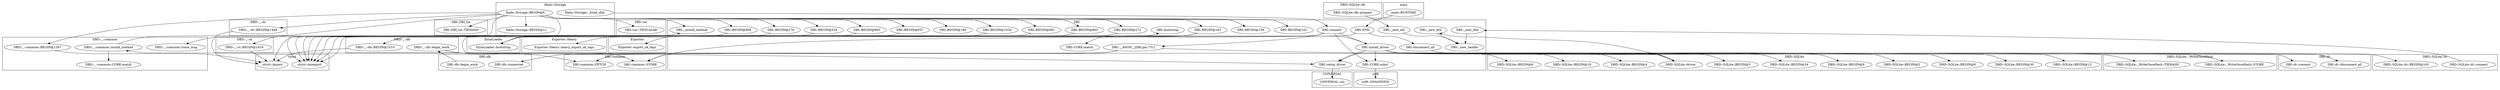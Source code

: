digraph {
graph [overlap=false]
subgraph cluster_DynaLoader {
	label="DynaLoader";
	"DynaLoader::bootstrap";
}
subgraph cluster_DBI {
	label="DBI";
	"DBI::__ANON__[DBI.pm:731]";
	"DBI::BEGIN@866";
	"DBI::BEGIN@163";
	"DBI::BEGIN@160";
	"DBI::BEGIN@534";
	"DBI::BEGIN@161";
	"DBI::BEGIN@159";
	"DBI::bootstrap";
	"DBI::BEGIN@803";
	"DBI::setup_driver";
	"DBI::BEGIN@276";
	"DBI::CORE:match";
	"DBI::BEGIN@837";
	"DBI::BEGIN@1034";
	"DBI::_new_handle";
	"DBI::BEGIN@691";
	"DBI::BEGIN@963";
	"DBI::_new_sth";
	"DBI::BEGIN@272";
	"DBI::END";
	"DBI::_install_method";
	"DBI::_new_dbh";
	"DBI::install_driver";
	"DBI::disconnect_all";
	"DBI::CORE:subst";
	"DBI::_new_drh";
	"DBI::connect";
}
subgraph cluster_strict {
	label="strict";
	"strict::import";
	"strict::unimport";
}
subgraph cluster_DBD_SQLite_dr {
	label="DBD::SQLite::dr";
	"DBD::SQLite::dr::connect";
	"DBD::SQLite::dr::BEGIN@165";
}
subgraph cluster_DBI_common {
	label="DBI::common";
	"DBI::common::STORE";
	"DBI::common::FETCH";
}
subgraph cluster_DBD_SQLite_db {
	label="DBD::SQLite::db";
	"DBD::SQLite::db::prepare";
}
subgraph cluster_DBI_var {
	label="DBI::var";
	"DBI::var::TIESCALAR";
}
subgraph cluster_DBD___st {
	label="DBD::_::st";
	"DBD::_::st::BEGIN@1816";
}
subgraph cluster_Exporter_Heavy {
	label="Exporter::Heavy";
	"Exporter::Heavy::heavy_export_ok_tags";
}
subgraph cluster_DBI_dr {
	label="DBI::dr";
	"DBI::dr::disconnect_all";
	"DBI::dr::connect";
}
subgraph cluster_Exporter {
	label="Exporter";
	"Exporter::export_ok_tags";
}
subgraph cluster_utf8 {
	label="utf8";
	"utf8::SWASHNEW";
}
subgraph cluster_DBD___common {
	label="DBD::_::common";
	"DBD::_::common::BEGIN@1347";
	"DBD::_::common::CORE:match";
	"DBD::_::common::trace_msg";
	"DBD::_::common::install_method";
}
subgraph cluster_main {
	label="main";
	"main::RUNTIME";
}
subgraph cluster_DBI_db {
	label="DBI::db";
	"DBI::db::connected";
	"DBI::db::begin_work";
}
subgraph cluster_UNIVERSAL {
	label="UNIVERSAL";
	"UNIVERSAL::isa";
}
subgraph cluster_DBD_SQLite {
	label="DBD::SQLite";
	"DBD::SQLite::BEGIN@9";
	"DBD::SQLite::BEGIN@34";
	"DBD::SQLite::BEGIN@3";
	"DBD::SQLite::BEGIN@4";
	"DBD::SQLite::BEGIN@10";
	"DBD::SQLite::BEGIN@6";
	"DBD::SQLite::BEGIN@12";
	"DBD::SQLite::BEGIN@30";
	"DBD::SQLite::driver";
	"DBD::SQLite::BEGIN@8";
	"DBD::SQLite::BEGIN@5";
}
subgraph cluster_Hailo_Storage {
	label="Hailo::Storage";
	"Hailo::Storage::BEGIN@11";
	"Hailo::Storage::_build_dbh";
	"Hailo::Storage::BEGIN@6";
}
subgraph cluster_DBD___dr {
	label="DBD::_::dr";
	"DBD::_::dr::BEGIN@1449";
}
subgraph cluster_DBI_DBI_tie {
	label="DBI::DBI_tie";
	"DBI::DBI_tie::TIEHASH";
}
subgraph cluster_DBD_SQLite__WriteOnceHash {
	label="DBD::SQLite::_WriteOnceHash";
	"DBD::SQLite::_WriteOnceHash::STORE";
	"DBD::SQLite::_WriteOnceHash::TIEHASH";
}
subgraph cluster_DBD___db {
	label="DBD::_::db";
	"DBD::_::db::begin_work";
	"DBD::_::db::BEGIN@1510";
}
"Hailo::Storage::BEGIN@6" -> "DBD::_::st::BEGIN@1816";
"Hailo::Storage::BEGIN@6" -> "DBI::BEGIN@803";
"DBI::db::begin_work" -> "DBD::_::db::begin_work";
"Hailo::Storage::BEGIN@6" -> "DBI::BEGIN@837";
"main::RUNTIME" -> "DBI::END";
"DBI::install_driver" -> "DynaLoader::bootstrap";
"DBI::BEGIN@163" -> "DynaLoader::bootstrap";
"DBI::BEGIN@163" -> "Exporter::Heavy::heavy_export_ok_tags";
"Hailo::Storage::BEGIN@6" -> "DBI::BEGIN@161";
"DBI::disconnect_all" -> "DBI::dr::disconnect_all";
"DBI::install_driver" -> "DBD::SQLite::BEGIN@12";
"Hailo::Storage::BEGIN@6" -> "DBI::var::TIESCALAR";
"DBD::SQLite::driver" -> "DBD::_::common::install_method";
"DBD::SQLite::dr::connect" -> "DBI::_new_dbh";
"DBI::install_driver" -> "DBD::SQLite::driver";
"DBD::SQLite::driver" -> "DBI::_new_drh";
"DBI::install_driver" -> "DBD::SQLite::BEGIN@8";
"DBI::connect" -> "DBI::__ANON__[DBI.pm:731]";
"DBI::BEGIN@163" -> "Exporter::export_ok_tags";
"Hailo::Storage::BEGIN@6" -> "DBI::BEGIN@1034";
"Hailo::Storage::BEGIN@6" -> "DBI::BEGIN@691";
"DBD::_::db::begin_work" -> "DBI::common::FETCH";
"DBI::__ANON__[DBI.pm:731]" -> "DBI::common::FETCH";
"DBI::install_driver" -> "DBI::CORE:subst";
"DBI::connect" -> "DBI::CORE:subst";
"DBI::install_driver" -> "DBD::SQLite::BEGIN@5";
"DBI::install_driver" -> "DBD::SQLite::BEGIN@3";
"Hailo::Storage::BEGIN@6" -> "DBI::BEGIN@276";
"DBI::install_driver" -> "DBI::setup_driver";
"DBD::SQLite::driver" -> "DBI::setup_driver";
"Hailo::Storage::BEGIN@6" -> "DBI::setup_driver";
"Hailo::Storage::BEGIN@6" -> "DBD::_::db::BEGIN@1510";
"DBI::install_driver" -> "DBD::SQLite::_WriteOnceHash::STORE";
"Hailo::Storage::BEGIN@6" -> "DBI::BEGIN@160";
"DBD::_::common::install_method" -> "DBD::_::common::CORE:match";
"DBI::__ANON__[DBI.pm:731]" -> "DBI::db::connected";
"Hailo::Storage::BEGIN@6" -> "DBI::BEGIN@963";
"DBD::SQLite::db::prepare" -> "DBI::_new_sth";
"Hailo::Storage::BEGIN@6" -> "DBI::DBI_tie::TIEHASH";
"DBI::connect" -> "DBI::install_driver";
"DBI::install_driver" -> "DBD::SQLite::BEGIN@9";
"DBI::install_driver" -> "DBD::SQLite::BEGIN@34";
"DBI::BEGIN@866" -> "strict::unimport";
"DBI::BEGIN@803" -> "strict::unimport";
"DBI::BEGIN@1034" -> "strict::unimport";
"DBI::BEGIN@837" -> "strict::unimport";
"DBI::BEGIN@691" -> "strict::unimport";
"DBI::BEGIN@963" -> "strict::unimport";
"DBI::BEGIN@534" -> "strict::unimport";
"DBI::BEGIN@272" -> "strict::unimport";
"DBI::setup_driver" -> "UNIVERSAL::isa";
"DBI::install_driver" -> "DBD::SQLite::dr::BEGIN@165";
"DBI::install_driver" -> "DBD::SQLite::BEGIN@4";
"Hailo::Storage::BEGIN@6" -> "DBI::BEGIN@272";
"Hailo::Storage::BEGIN@6" -> "DBI::_install_method";
"DBD::_::common::install_method" -> "DBI::_install_method";
"Hailo::Storage::BEGIN@6" -> "Hailo::Storage::BEGIN@11";
"DBI::END" -> "DBI::disconnect_all";
"Hailo::Storage::BEGIN@6" -> "DBI::BEGIN@163";
"Hailo::Storage::BEGIN@6" -> "DBI::BEGIN@866";
"DBI::CORE:subst" -> "utf8::SWASHNEW";
"DBI::END" -> "DBD::_::common::trace_msg";
"DynaLoader::bootstrap" -> "DBI::bootstrap";
"Hailo::Storage::BEGIN@6" -> "DBD::_::common::BEGIN@1347";
"DBI::BEGIN@163" -> "DBI::CORE:match";
"DBI::install_driver" -> "DBD::SQLite::_WriteOnceHash::TIEHASH";
"Hailo::Storage::_build_dbh" -> "DBI::connect";
"DBI::install_driver" -> "DBD::SQLite::BEGIN@10";
"Hailo::Storage::BEGIN@6" -> "DBI::BEGIN@534";
"DBI::__ANON__[DBI.pm:731]" -> "DBI::dr::connect";
"DBI::install_driver" -> "DBD::SQLite::BEGIN@6";
"Hailo::Storage::BEGIN@6" -> "DBI::BEGIN@159";
"DBI::install_driver" -> "DBD::SQLite::BEGIN@30";
"DBI::_new_dbh" -> "DBI::_new_handle";
"DBI::_new_sth" -> "DBI::_new_handle";
"DBI::_new_drh" -> "DBI::_new_handle";
"DBD::_::st::BEGIN@1816" -> "strict::import";
"DBD::_::common::BEGIN@1347" -> "strict::import";
"DBI::BEGIN@276" -> "strict::import";
"DBD::_::db::BEGIN@1510" -> "strict::import";
"DBD::_::dr::BEGIN@1449" -> "strict::import";
"Hailo::Storage::BEGIN@6" -> "DBD::_::dr::BEGIN@1449";
"DBI::__ANON__[DBI.pm:731]" -> "DBI::common::STORE";
"DBD::_::db::begin_work" -> "DBI::common::STORE";
"DBI::connect" -> "DBI::common::STORE";
}
